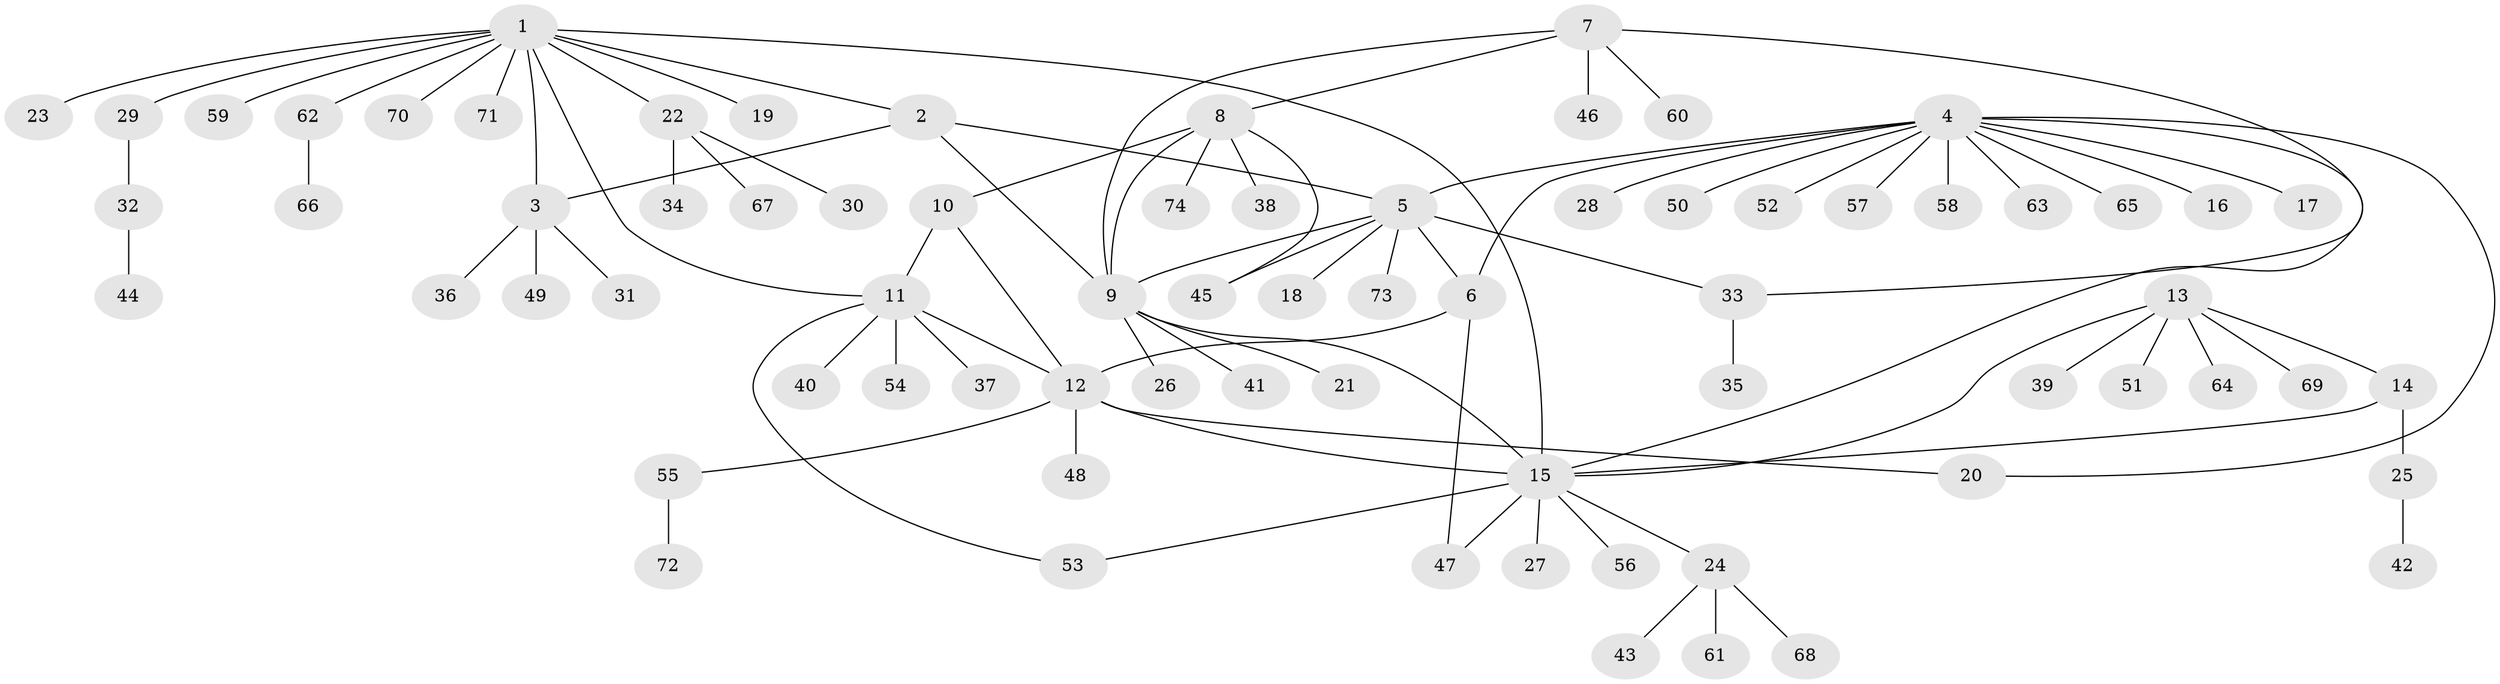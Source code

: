 // Generated by graph-tools (version 1.1) at 2025/15/03/09/25 04:15:57]
// undirected, 74 vertices, 89 edges
graph export_dot {
graph [start="1"]
  node [color=gray90,style=filled];
  1;
  2;
  3;
  4;
  5;
  6;
  7;
  8;
  9;
  10;
  11;
  12;
  13;
  14;
  15;
  16;
  17;
  18;
  19;
  20;
  21;
  22;
  23;
  24;
  25;
  26;
  27;
  28;
  29;
  30;
  31;
  32;
  33;
  34;
  35;
  36;
  37;
  38;
  39;
  40;
  41;
  42;
  43;
  44;
  45;
  46;
  47;
  48;
  49;
  50;
  51;
  52;
  53;
  54;
  55;
  56;
  57;
  58;
  59;
  60;
  61;
  62;
  63;
  64;
  65;
  66;
  67;
  68;
  69;
  70;
  71;
  72;
  73;
  74;
  1 -- 2;
  1 -- 3;
  1 -- 11;
  1 -- 15;
  1 -- 19;
  1 -- 22;
  1 -- 23;
  1 -- 29;
  1 -- 59;
  1 -- 62;
  1 -- 70;
  1 -- 71;
  2 -- 3;
  2 -- 5;
  2 -- 9;
  3 -- 31;
  3 -- 36;
  3 -- 49;
  4 -- 5;
  4 -- 6;
  4 -- 15;
  4 -- 16;
  4 -- 17;
  4 -- 20;
  4 -- 28;
  4 -- 50;
  4 -- 52;
  4 -- 57;
  4 -- 58;
  4 -- 63;
  4 -- 65;
  5 -- 6;
  5 -- 9;
  5 -- 18;
  5 -- 33;
  5 -- 45;
  5 -- 73;
  6 -- 12;
  6 -- 47;
  7 -- 8;
  7 -- 9;
  7 -- 33;
  7 -- 46;
  7 -- 60;
  8 -- 9;
  8 -- 10;
  8 -- 38;
  8 -- 45;
  8 -- 74;
  9 -- 15;
  9 -- 21;
  9 -- 26;
  9 -- 41;
  10 -- 11;
  10 -- 12;
  11 -- 12;
  11 -- 37;
  11 -- 40;
  11 -- 53;
  11 -- 54;
  12 -- 15;
  12 -- 20;
  12 -- 48;
  12 -- 55;
  13 -- 14;
  13 -- 15;
  13 -- 39;
  13 -- 51;
  13 -- 64;
  13 -- 69;
  14 -- 15;
  14 -- 25;
  15 -- 24;
  15 -- 27;
  15 -- 47;
  15 -- 53;
  15 -- 56;
  22 -- 30;
  22 -- 34;
  22 -- 67;
  24 -- 43;
  24 -- 61;
  24 -- 68;
  25 -- 42;
  29 -- 32;
  32 -- 44;
  33 -- 35;
  55 -- 72;
  62 -- 66;
}
